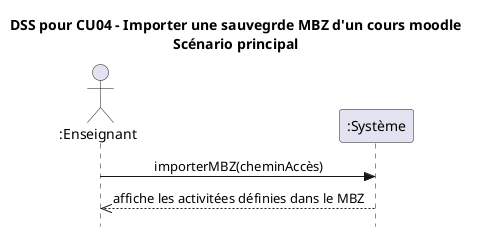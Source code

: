 @startuml
skinparam style strictuml
skinparam defaultfontname Verdana
skinparam sequence {
    MessageAlign center
}
title DSS pour <b>CU04 - Importer une sauvegrde MBZ d'un cours moodle</b>\nScénario principal
actor ":Enseignant" as e
participant ":Système" as s
e->s : importerMBZ(cheminAccès)
s-->>e : affiche les activitées définies dans le MBZ
@enduml